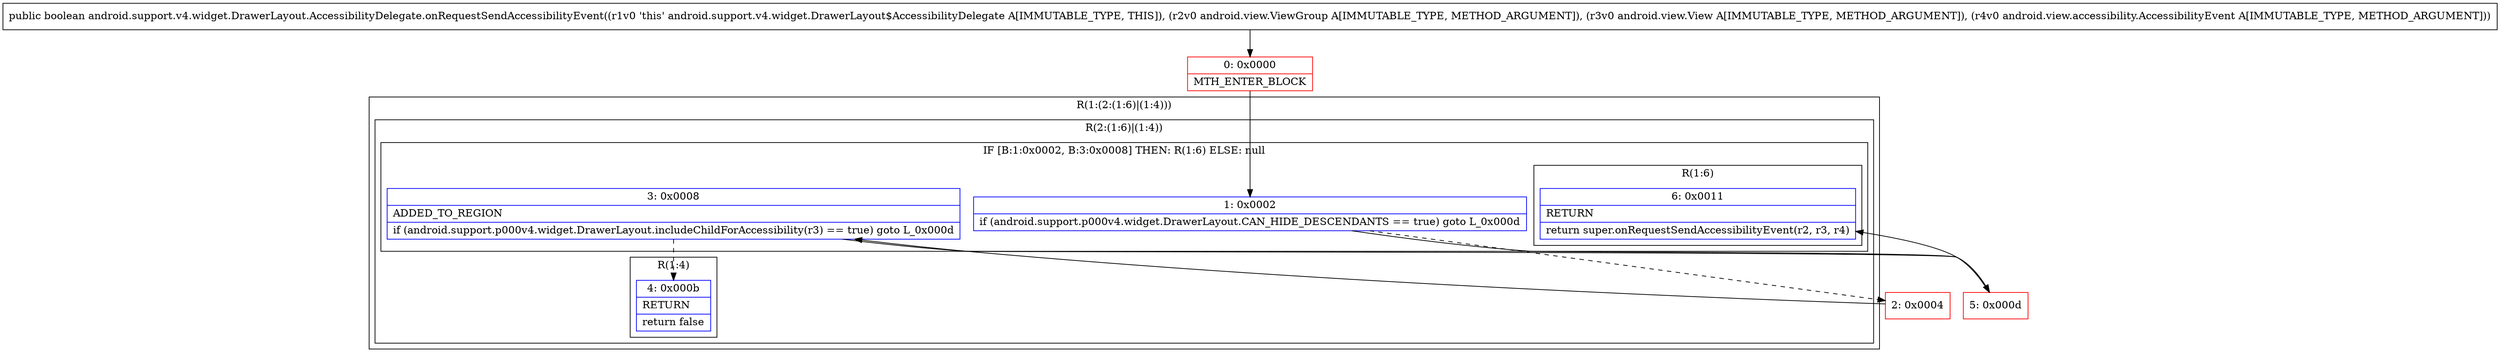 digraph "CFG forandroid.support.v4.widget.DrawerLayout.AccessibilityDelegate.onRequestSendAccessibilityEvent(Landroid\/view\/ViewGroup;Landroid\/view\/View;Landroid\/view\/accessibility\/AccessibilityEvent;)Z" {
subgraph cluster_Region_192937803 {
label = "R(1:(2:(1:6)|(1:4)))";
node [shape=record,color=blue];
subgraph cluster_Region_1814890698 {
label = "R(2:(1:6)|(1:4))";
node [shape=record,color=blue];
subgraph cluster_IfRegion_949276808 {
label = "IF [B:1:0x0002, B:3:0x0008] THEN: R(1:6) ELSE: null";
node [shape=record,color=blue];
Node_1 [shape=record,label="{1\:\ 0x0002|if (android.support.p000v4.widget.DrawerLayout.CAN_HIDE_DESCENDANTS == true) goto L_0x000d\l}"];
Node_3 [shape=record,label="{3\:\ 0x0008|ADDED_TO_REGION\l|if (android.support.p000v4.widget.DrawerLayout.includeChildForAccessibility(r3) == true) goto L_0x000d\l}"];
subgraph cluster_Region_1888967125 {
label = "R(1:6)";
node [shape=record,color=blue];
Node_6 [shape=record,label="{6\:\ 0x0011|RETURN\l|return super.onRequestSendAccessibilityEvent(r2, r3, r4)\l}"];
}
}
subgraph cluster_Region_82208043 {
label = "R(1:4)";
node [shape=record,color=blue];
Node_4 [shape=record,label="{4\:\ 0x000b|RETURN\l|return false\l}"];
}
}
}
Node_0 [shape=record,color=red,label="{0\:\ 0x0000|MTH_ENTER_BLOCK\l}"];
Node_2 [shape=record,color=red,label="{2\:\ 0x0004}"];
Node_5 [shape=record,color=red,label="{5\:\ 0x000d}"];
MethodNode[shape=record,label="{public boolean android.support.v4.widget.DrawerLayout.AccessibilityDelegate.onRequestSendAccessibilityEvent((r1v0 'this' android.support.v4.widget.DrawerLayout$AccessibilityDelegate A[IMMUTABLE_TYPE, THIS]), (r2v0 android.view.ViewGroup A[IMMUTABLE_TYPE, METHOD_ARGUMENT]), (r3v0 android.view.View A[IMMUTABLE_TYPE, METHOD_ARGUMENT]), (r4v0 android.view.accessibility.AccessibilityEvent A[IMMUTABLE_TYPE, METHOD_ARGUMENT])) }"];
MethodNode -> Node_0;
Node_1 -> Node_2[style=dashed];
Node_1 -> Node_5;
Node_3 -> Node_4[style=dashed];
Node_3 -> Node_5;
Node_0 -> Node_1;
Node_2 -> Node_3;
Node_5 -> Node_6;
}

